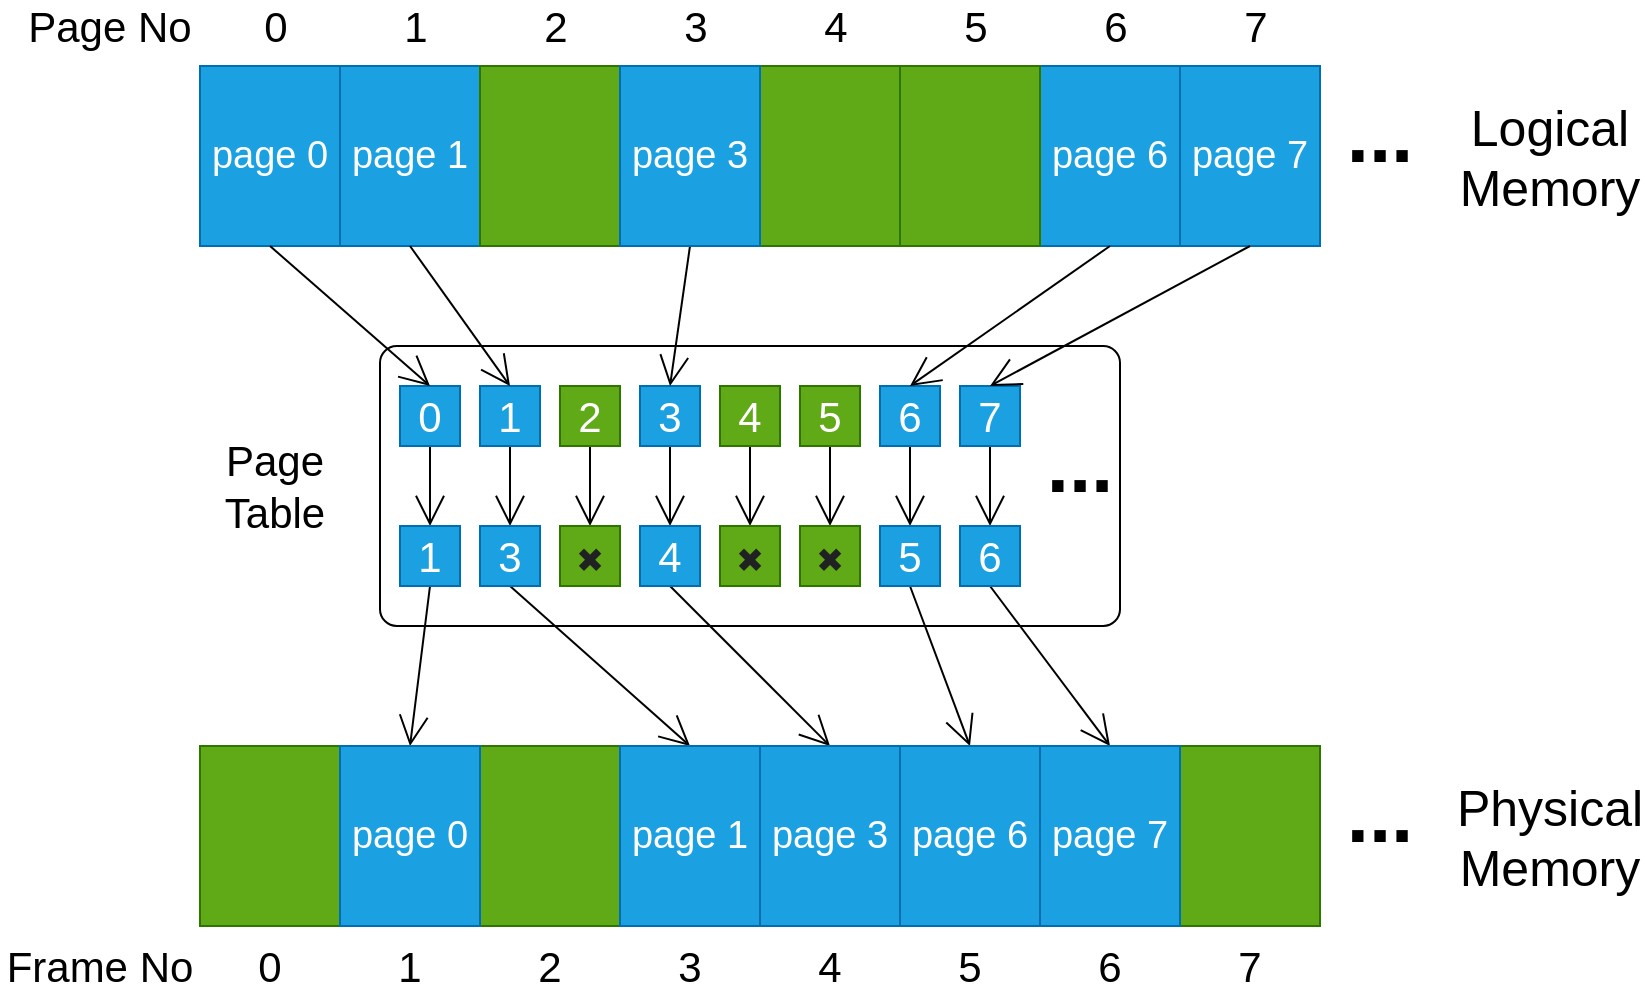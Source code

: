 <mxfile>
    <diagram id="OZfddSQQYIpjXSE16Tfl" name="Page-1">
        <mxGraphModel dx="1017" dy="1225" grid="1" gridSize="10" guides="1" tooltips="1" connect="1" arrows="1" fold="1" page="1" pageScale="1" pageWidth="850" pageHeight="1100" math="0" shadow="0">
            <root>
                <mxCell id="0"/>
                <mxCell id="1" parent="0"/>
                <mxCell id="9" value="page 0" style="rounded=0;whiteSpace=wrap;html=1;fontSize=19;fillColor=#1ba1e2;strokeColor=#006EAF;fontColor=#ffffff;" vertex="1" parent="1">
                    <mxGeometry x="110" y="40" width="70" height="90" as="geometry"/>
                </mxCell>
                <mxCell id="10" value="page 1" style="rounded=0;whiteSpace=wrap;html=1;fontSize=19;fillColor=#1ba1e2;strokeColor=#006EAF;fontColor=#ffffff;" vertex="1" parent="1">
                    <mxGeometry x="180" y="40" width="70" height="90" as="geometry"/>
                </mxCell>
                <mxCell id="15" value="page 6" style="rounded=0;whiteSpace=wrap;html=1;fontSize=19;fillColor=#1ba1e2;strokeColor=#006EAF;fontColor=#ffffff;" vertex="1" parent="1">
                    <mxGeometry x="530" y="40" width="70" height="90" as="geometry"/>
                </mxCell>
                <mxCell id="16" value="page 7" style="rounded=0;whiteSpace=wrap;html=1;fontSize=19;fillColor=#1ba1e2;strokeColor=#006EAF;fontColor=#ffffff;" vertex="1" parent="1">
                    <mxGeometry x="600" y="40" width="70" height="90" as="geometry"/>
                </mxCell>
                <mxCell id="17" value="..." style="text;html=1;strokeColor=none;fillColor=none;align=center;verticalAlign=bottom;whiteSpace=wrap;rounded=0;fontSize=40;fontStyle=1" vertex="1" parent="1">
                    <mxGeometry x="670" y="70" width="60" height="30" as="geometry"/>
                </mxCell>
                <mxCell id="19" value="" style="rounded=1;whiteSpace=wrap;html=1;fontSize=40;verticalAlign=bottom;arcSize=6;" vertex="1" parent="1">
                    <mxGeometry x="200" y="180" width="370" height="140" as="geometry"/>
                </mxCell>
                <mxCell id="22" style="edgeStyle=none;html=1;exitX=0.5;exitY=1;exitDx=0;exitDy=0;entryX=0.5;entryY=0;entryDx=0;entryDy=0;fontSize=30;endArrow=open;endFill=0;endSize=13;" edge="1" parent="1" source="20" target="21">
                    <mxGeometry relative="1" as="geometry"/>
                </mxCell>
                <mxCell id="20" value="0" style="rounded=0;whiteSpace=wrap;html=1;fontSize=21;verticalAlign=bottom;fillColor=#1ba1e2;strokeColor=#006EAF;fontColor=#ffffff;" vertex="1" parent="1">
                    <mxGeometry x="210" y="200" width="30" height="30" as="geometry"/>
                </mxCell>
                <mxCell id="90" style="edgeStyle=none;html=1;exitX=0.5;exitY=1;exitDx=0;exitDy=0;entryX=0.5;entryY=0;entryDx=0;entryDy=0;fontSize=21;endArrow=open;endFill=0;endSize=13;" edge="1" parent="1" source="21" target="91">
                    <mxGeometry relative="1" as="geometry">
                        <mxPoint x="215" y="380" as="targetPoint"/>
                    </mxGeometry>
                </mxCell>
                <mxCell id="21" value="1" style="rounded=0;whiteSpace=wrap;html=1;fontSize=21;verticalAlign=bottom;fillColor=#1ba1e2;strokeColor=#006EAF;fontColor=#ffffff;" vertex="1" parent="1">
                    <mxGeometry x="210" y="270" width="30" height="30" as="geometry"/>
                </mxCell>
                <mxCell id="23" style="edgeStyle=none;html=1;exitX=0.5;exitY=1;exitDx=0;exitDy=0;entryX=0.5;entryY=0;entryDx=0;entryDy=0;fontSize=30;endArrow=open;endFill=0;endSize=13;" edge="1" parent="1" source="24" target="25">
                    <mxGeometry relative="1" as="geometry"/>
                </mxCell>
                <mxCell id="24" value="1" style="rounded=0;whiteSpace=wrap;html=1;fontSize=21;verticalAlign=bottom;fillColor=#1ba1e2;strokeColor=#006EAF;fontColor=#ffffff;" vertex="1" parent="1">
                    <mxGeometry x="250" y="200" width="30" height="30" as="geometry"/>
                </mxCell>
                <mxCell id="102" style="html=1;exitX=0.5;exitY=1;exitDx=0;exitDy=0;entryX=0.5;entryY=0;entryDx=0;entryDy=0;fontSize=21;endArrow=open;endFill=0;endSize=13;" edge="1" parent="1" source="25" target="97">
                    <mxGeometry relative="1" as="geometry"/>
                </mxCell>
                <mxCell id="25" value="3" style="rounded=0;whiteSpace=wrap;html=1;fontSize=21;verticalAlign=bottom;fillColor=#1ba1e2;strokeColor=#006EAF;fontColor=#ffffff;" vertex="1" parent="1">
                    <mxGeometry x="250" y="270" width="30" height="30" as="geometry"/>
                </mxCell>
                <mxCell id="26" style="edgeStyle=none;html=1;exitX=0.5;exitY=1;exitDx=0;exitDy=0;entryX=0.5;entryY=0;entryDx=0;entryDy=0;fontSize=30;endArrow=open;endFill=0;endSize=13;" edge="1" parent="1" source="27" target="28">
                    <mxGeometry relative="1" as="geometry"/>
                </mxCell>
                <mxCell id="27" value="2" style="rounded=0;whiteSpace=wrap;html=1;fontSize=21;verticalAlign=bottom;fillColor=#60a917;strokeColor=#2D7600;fontColor=#ffffff;" vertex="1" parent="1">
                    <mxGeometry x="290" y="200" width="30" height="30" as="geometry"/>
                </mxCell>
                <mxCell id="28" value="&lt;span style=&quot;color: rgb(32, 33, 34); font-family: sans-serif; font-size: 16.8px;&quot;&gt;✖&lt;/span&gt;" style="rounded=0;whiteSpace=wrap;html=1;fontSize=21;verticalAlign=bottom;fillColor=#60a917;strokeColor=#2D7600;fontColor=#ffffff;" vertex="1" parent="1">
                    <mxGeometry x="290" y="270" width="30" height="30" as="geometry"/>
                </mxCell>
                <mxCell id="29" style="edgeStyle=none;html=1;exitX=0.5;exitY=1;exitDx=0;exitDy=0;entryX=0.5;entryY=0;entryDx=0;entryDy=0;fontSize=30;endArrow=open;endFill=0;endSize=13;" edge="1" parent="1" source="30" target="31">
                    <mxGeometry relative="1" as="geometry"/>
                </mxCell>
                <mxCell id="30" value="3" style="rounded=0;whiteSpace=wrap;html=1;fontSize=21;verticalAlign=bottom;fillColor=#1ba1e2;strokeColor=#006EAF;fontColor=#ffffff;" vertex="1" parent="1">
                    <mxGeometry x="330" y="200" width="30" height="30" as="geometry"/>
                </mxCell>
                <mxCell id="123" style="edgeStyle=none;html=1;exitX=0.5;exitY=1;exitDx=0;exitDy=0;entryX=0.5;entryY=0;entryDx=0;entryDy=0;fontSize=21;endArrow=open;endFill=0;endSize=13;" edge="1" parent="1" source="31" target="95">
                    <mxGeometry relative="1" as="geometry"/>
                </mxCell>
                <mxCell id="31" value="4" style="rounded=0;whiteSpace=wrap;html=1;fontSize=21;verticalAlign=bottom;fillColor=#1ba1e2;strokeColor=#006EAF;fontColor=#ffffff;" vertex="1" parent="1">
                    <mxGeometry x="330" y="270" width="30" height="30" as="geometry"/>
                </mxCell>
                <mxCell id="35" style="edgeStyle=none;html=1;exitX=0.5;exitY=1;exitDx=0;exitDy=0;entryX=0.5;entryY=0;entryDx=0;entryDy=0;fontSize=30;endArrow=open;endFill=0;endSize=13;" edge="1" parent="1" source="36">
                    <mxGeometry relative="1" as="geometry">
                        <mxPoint x="385" y="270" as="targetPoint"/>
                    </mxGeometry>
                </mxCell>
                <mxCell id="36" value="4" style="rounded=0;whiteSpace=wrap;html=1;fontSize=21;verticalAlign=bottom;fillColor=#60a917;strokeColor=#2D7600;fontColor=#ffffff;" vertex="1" parent="1">
                    <mxGeometry x="370" y="200" width="30" height="30" as="geometry"/>
                </mxCell>
                <mxCell id="38" style="edgeStyle=none;html=1;exitX=0.5;exitY=1;exitDx=0;exitDy=0;entryX=0.5;entryY=0;entryDx=0;entryDy=0;fontSize=30;endArrow=open;endFill=0;endSize=13;" edge="1" parent="1" source="39">
                    <mxGeometry relative="1" as="geometry">
                        <mxPoint x="425" y="270" as="targetPoint"/>
                    </mxGeometry>
                </mxCell>
                <mxCell id="39" value="5" style="rounded=0;whiteSpace=wrap;html=1;fontSize=21;verticalAlign=bottom;fillColor=#60a917;strokeColor=#2D7600;fontColor=#ffffff;" vertex="1" parent="1">
                    <mxGeometry x="410" y="200" width="30" height="30" as="geometry"/>
                </mxCell>
                <mxCell id="41" style="edgeStyle=none;html=1;exitX=0.5;exitY=1;exitDx=0;exitDy=0;entryX=0.5;entryY=0;entryDx=0;entryDy=0;fontSize=30;endArrow=open;endFill=0;endSize=13;" edge="1" parent="1" source="42" target="43">
                    <mxGeometry relative="1" as="geometry"/>
                </mxCell>
                <mxCell id="42" value="6" style="rounded=0;whiteSpace=wrap;html=1;fontSize=21;verticalAlign=bottom;fillColor=#1ba1e2;strokeColor=#006EAF;fontColor=#ffffff;" vertex="1" parent="1">
                    <mxGeometry x="450" y="200" width="30" height="30" as="geometry"/>
                </mxCell>
                <mxCell id="116" style="edgeStyle=none;html=1;exitX=0.5;exitY=1;exitDx=0;exitDy=0;entryX=0.5;entryY=0;entryDx=0;entryDy=0;fontSize=21;endArrow=open;endFill=0;endSize=13;" edge="1" parent="1" source="43" target="115">
                    <mxGeometry relative="1" as="geometry"/>
                </mxCell>
                <mxCell id="43" value="5" style="rounded=0;whiteSpace=wrap;html=1;fontSize=21;verticalAlign=bottom;fillColor=#1ba1e2;strokeColor=#006EAF;fontColor=#ffffff;" vertex="1" parent="1">
                    <mxGeometry x="450" y="270" width="30" height="30" as="geometry"/>
                </mxCell>
                <mxCell id="44" style="edgeStyle=none;html=1;exitX=0.5;exitY=1;exitDx=0;exitDy=0;entryX=0.5;entryY=0;entryDx=0;entryDy=0;fontSize=30;endArrow=open;endFill=0;endSize=13;" edge="1" parent="1" source="45" target="46">
                    <mxGeometry relative="1" as="geometry"/>
                </mxCell>
                <mxCell id="45" value="7" style="rounded=0;whiteSpace=wrap;html=1;fontSize=21;verticalAlign=bottom;fillColor=#1ba1e2;strokeColor=#006EAF;fontColor=#ffffff;" vertex="1" parent="1">
                    <mxGeometry x="490" y="200" width="30" height="30" as="geometry"/>
                </mxCell>
                <mxCell id="100" style="edgeStyle=none;html=1;exitX=0.5;exitY=1;exitDx=0;exitDy=0;entryX=0.5;entryY=0;entryDx=0;entryDy=0;fontSize=21;endArrow=open;endFill=0;endSize=13;" edge="1" parent="1" source="46" target="101">
                    <mxGeometry relative="1" as="geometry">
                        <mxPoint x="565" y="380" as="targetPoint"/>
                    </mxGeometry>
                </mxCell>
                <mxCell id="46" value="6" style="rounded=0;whiteSpace=wrap;html=1;fontSize=21;verticalAlign=bottom;fillColor=#1ba1e2;strokeColor=#006EAF;fontColor=#ffffff;" vertex="1" parent="1">
                    <mxGeometry x="490" y="270" width="30" height="30" as="geometry"/>
                </mxCell>
                <mxCell id="47" value="..." style="text;html=1;strokeColor=none;fillColor=none;align=center;verticalAlign=bottom;whiteSpace=wrap;rounded=0;fontSize=40;fontStyle=1" vertex="1" parent="1">
                    <mxGeometry x="520" y="235" width="60" height="30" as="geometry"/>
                </mxCell>
                <mxCell id="57" value="" style="rounded=0;whiteSpace=wrap;html=1;fontSize=19;fillColor=#60a917;strokeColor=#2D7600;fontColor=#ffffff;" vertex="1" parent="1">
                    <mxGeometry x="110" y="380" width="70" height="90" as="geometry"/>
                </mxCell>
                <mxCell id="65" value="..." style="text;html=1;strokeColor=none;fillColor=none;align=center;verticalAlign=bottom;whiteSpace=wrap;rounded=0;fontSize=40;fontStyle=1" vertex="1" parent="1">
                    <mxGeometry x="670" y="410" width="60" height="30" as="geometry"/>
                </mxCell>
                <mxCell id="73" value="0" style="text;html=1;strokeColor=none;fillColor=none;align=center;verticalAlign=middle;whiteSpace=wrap;rounded=0;fontSize=21;" vertex="1" parent="1">
                    <mxGeometry x="125" y="480" width="40" height="20" as="geometry"/>
                </mxCell>
                <mxCell id="76" value="1" style="text;html=1;strokeColor=none;fillColor=none;align=center;verticalAlign=middle;whiteSpace=wrap;rounded=0;fontSize=21;" vertex="1" parent="1">
                    <mxGeometry x="195" y="480" width="40" height="20" as="geometry"/>
                </mxCell>
                <mxCell id="77" value="" style="rounded=0;whiteSpace=wrap;html=1;fontSize=19;fillColor=#60a917;strokeColor=#2D7600;fontColor=#ffffff;" vertex="1" parent="1">
                    <mxGeometry x="250" y="380" width="70" height="90" as="geometry"/>
                </mxCell>
                <mxCell id="78" value="2" style="text;html=1;strokeColor=none;fillColor=none;align=center;verticalAlign=middle;whiteSpace=wrap;rounded=0;fontSize=21;" vertex="1" parent="1">
                    <mxGeometry x="265" y="480" width="40" height="20" as="geometry"/>
                </mxCell>
                <mxCell id="80" value="3" style="text;html=1;strokeColor=none;fillColor=none;align=center;verticalAlign=middle;whiteSpace=wrap;rounded=0;fontSize=21;" vertex="1" parent="1">
                    <mxGeometry x="335" y="480" width="40" height="20" as="geometry"/>
                </mxCell>
                <mxCell id="82" value="4" style="text;html=1;strokeColor=none;fillColor=none;align=center;verticalAlign=middle;whiteSpace=wrap;rounded=0;fontSize=21;" vertex="1" parent="1">
                    <mxGeometry x="405" y="480" width="40" height="20" as="geometry"/>
                </mxCell>
                <mxCell id="84" value="5" style="text;html=1;strokeColor=none;fillColor=none;align=center;verticalAlign=middle;whiteSpace=wrap;rounded=0;fontSize=21;" vertex="1" parent="1">
                    <mxGeometry x="475" y="480" width="40" height="20" as="geometry"/>
                </mxCell>
                <mxCell id="86" value="6" style="text;html=1;strokeColor=none;fillColor=none;align=center;verticalAlign=middle;whiteSpace=wrap;rounded=0;fontSize=21;" vertex="1" parent="1">
                    <mxGeometry x="545" y="480" width="40" height="20" as="geometry"/>
                </mxCell>
                <mxCell id="87" value="" style="rounded=0;whiteSpace=wrap;html=1;fontSize=19;fillColor=#60a917;strokeColor=#2D7600;fontColor=#ffffff;" vertex="1" parent="1">
                    <mxGeometry x="600" y="380" width="70" height="90" as="geometry"/>
                </mxCell>
                <mxCell id="88" value="7" style="text;html=1;strokeColor=none;fillColor=none;align=center;verticalAlign=middle;whiteSpace=wrap;rounded=0;fontSize=21;" vertex="1" parent="1">
                    <mxGeometry x="615" y="480" width="40" height="20" as="geometry"/>
                </mxCell>
                <mxCell id="89" style="edgeStyle=none;html=1;exitX=0.5;exitY=1;exitDx=0;exitDy=0;entryX=0.5;entryY=0;entryDx=0;entryDy=0;fontSize=21;endArrow=open;endFill=0;endSize=13;" edge="1" parent="1" source="9" target="20">
                    <mxGeometry relative="1" as="geometry"/>
                </mxCell>
                <mxCell id="91" value="page 0" style="rounded=0;whiteSpace=wrap;html=1;fontSize=19;fillColor=#1ba1e2;strokeColor=#006EAF;fontColor=#ffffff;" vertex="1" parent="1">
                    <mxGeometry x="180" y="380" width="70" height="90" as="geometry"/>
                </mxCell>
                <mxCell id="95" value="page 3" style="rounded=0;whiteSpace=wrap;html=1;fontSize=19;fillColor=#1ba1e2;strokeColor=#006EAF;fontColor=#ffffff;" vertex="1" parent="1">
                    <mxGeometry x="390" y="380" width="70" height="90" as="geometry"/>
                </mxCell>
                <mxCell id="97" value="page 1" style="rounded=0;whiteSpace=wrap;html=1;fontSize=19;fillColor=#1ba1e2;strokeColor=#006EAF;fontColor=#ffffff;" vertex="1" parent="1">
                    <mxGeometry x="320" y="380" width="70" height="90" as="geometry"/>
                </mxCell>
                <mxCell id="101" value="page 7" style="rounded=0;whiteSpace=wrap;html=1;fontSize=19;fillColor=#1ba1e2;strokeColor=#006EAF;fontColor=#ffffff;" vertex="1" parent="1">
                    <mxGeometry x="530" y="380" width="70" height="90" as="geometry"/>
                </mxCell>
                <mxCell id="93" style="edgeStyle=none;html=1;exitX=0.5;exitY=1;exitDx=0;exitDy=0;entryX=0.5;entryY=0;entryDx=0;entryDy=0;fontSize=21;endArrow=open;endFill=0;endSize=13;" edge="1" parent="1" source="10" target="24">
                    <mxGeometry relative="1" as="geometry"/>
                </mxCell>
                <mxCell id="99" style="html=1;exitX=0.5;exitY=1;exitDx=0;exitDy=0;entryX=0.5;entryY=0;entryDx=0;entryDy=0;fontSize=21;endArrow=open;endFill=0;endSize=13;" edge="1" parent="1" source="16" target="45">
                    <mxGeometry relative="1" as="geometry"/>
                </mxCell>
                <mxCell id="104" value="Frame No" style="text;html=1;strokeColor=none;fillColor=none;align=center;verticalAlign=middle;whiteSpace=wrap;rounded=0;fontSize=21;" vertex="1" parent="1">
                    <mxGeometry x="10" y="480" width="100" height="20" as="geometry"/>
                </mxCell>
                <mxCell id="105" value="0" style="text;html=1;strokeColor=none;fillColor=none;align=center;verticalAlign=middle;whiteSpace=wrap;rounded=0;fontSize=21;" vertex="1" parent="1">
                    <mxGeometry x="127.5" y="10" width="40" height="20" as="geometry"/>
                </mxCell>
                <mxCell id="106" value="1" style="text;html=1;strokeColor=none;fillColor=none;align=center;verticalAlign=middle;whiteSpace=wrap;rounded=0;fontSize=21;" vertex="1" parent="1">
                    <mxGeometry x="197.5" y="10" width="40" height="20" as="geometry"/>
                </mxCell>
                <mxCell id="107" value="2" style="text;html=1;strokeColor=none;fillColor=none;align=center;verticalAlign=middle;whiteSpace=wrap;rounded=0;fontSize=21;" vertex="1" parent="1">
                    <mxGeometry x="267.5" y="10" width="40" height="20" as="geometry"/>
                </mxCell>
                <mxCell id="108" value="3" style="text;html=1;strokeColor=none;fillColor=none;align=center;verticalAlign=middle;whiteSpace=wrap;rounded=0;fontSize=21;" vertex="1" parent="1">
                    <mxGeometry x="337.5" y="10" width="40" height="20" as="geometry"/>
                </mxCell>
                <mxCell id="109" value="4" style="text;html=1;strokeColor=none;fillColor=none;align=center;verticalAlign=middle;whiteSpace=wrap;rounded=0;fontSize=21;" vertex="1" parent="1">
                    <mxGeometry x="407.5" y="10" width="40" height="20" as="geometry"/>
                </mxCell>
                <mxCell id="110" value="5" style="text;html=1;strokeColor=none;fillColor=none;align=center;verticalAlign=middle;whiteSpace=wrap;rounded=0;fontSize=21;" vertex="1" parent="1">
                    <mxGeometry x="477.5" y="10" width="40" height="20" as="geometry"/>
                </mxCell>
                <mxCell id="111" value="6" style="text;html=1;strokeColor=none;fillColor=none;align=center;verticalAlign=middle;whiteSpace=wrap;rounded=0;fontSize=21;" vertex="1" parent="1">
                    <mxGeometry x="547.5" y="10" width="40" height="20" as="geometry"/>
                </mxCell>
                <mxCell id="112" value="7" style="text;html=1;strokeColor=none;fillColor=none;align=center;verticalAlign=middle;whiteSpace=wrap;rounded=0;fontSize=21;" vertex="1" parent="1">
                    <mxGeometry x="617.5" y="10" width="40" height="20" as="geometry"/>
                </mxCell>
                <mxCell id="113" value="Page No" style="text;html=1;strokeColor=none;fillColor=none;align=center;verticalAlign=middle;whiteSpace=wrap;rounded=0;fontSize=21;" vertex="1" parent="1">
                    <mxGeometry x="20" y="10" width="90" height="20" as="geometry"/>
                </mxCell>
                <mxCell id="115" value="page 6" style="rounded=0;whiteSpace=wrap;html=1;fontSize=19;fillColor=#1ba1e2;strokeColor=#006EAF;fontColor=#ffffff;" vertex="1" parent="1">
                    <mxGeometry x="460" y="380" width="70" height="90" as="geometry"/>
                </mxCell>
                <mxCell id="117" style="edgeStyle=none;html=1;exitX=0.5;exitY=1;exitDx=0;exitDy=0;entryX=0.5;entryY=0;entryDx=0;entryDy=0;fontSize=21;endArrow=open;endFill=0;endSize=13;" edge="1" parent="1" source="15" target="42">
                    <mxGeometry relative="1" as="geometry"/>
                </mxCell>
                <mxCell id="118" value="" style="rounded=0;whiteSpace=wrap;html=1;fontSize=19;fillColor=#60a917;strokeColor=#2D7600;fontColor=#ffffff;" vertex="1" parent="1">
                    <mxGeometry x="250" y="40" width="70" height="90" as="geometry"/>
                </mxCell>
                <mxCell id="119" value="" style="rounded=0;whiteSpace=wrap;html=1;fontSize=19;fillColor=#60a917;strokeColor=#2D7600;fontColor=#ffffff;" vertex="1" parent="1">
                    <mxGeometry x="390" y="40" width="70" height="90" as="geometry"/>
                </mxCell>
                <mxCell id="120" value="" style="rounded=0;whiteSpace=wrap;html=1;fontSize=19;fillColor=#60a917;strokeColor=#2D7600;fontColor=#ffffff;" vertex="1" parent="1">
                    <mxGeometry x="460" y="40" width="70" height="90" as="geometry"/>
                </mxCell>
                <mxCell id="122" style="edgeStyle=none;html=1;exitX=0.5;exitY=1;exitDx=0;exitDy=0;entryX=0.5;entryY=0;entryDx=0;entryDy=0;fontSize=21;endArrow=open;endFill=0;endSize=13;" edge="1" parent="1" source="121" target="30">
                    <mxGeometry relative="1" as="geometry"/>
                </mxCell>
                <mxCell id="121" value="page 3" style="rounded=0;whiteSpace=wrap;html=1;fontSize=19;fillColor=#1ba1e2;strokeColor=#006EAF;fontColor=#ffffff;" vertex="1" parent="1">
                    <mxGeometry x="320" y="40" width="70" height="90" as="geometry"/>
                </mxCell>
                <mxCell id="126" value="Page Table" style="text;html=1;strokeColor=none;fillColor=none;align=center;verticalAlign=middle;whiteSpace=wrap;rounded=0;fontSize=21;" vertex="1" parent="1">
                    <mxGeometry x="111.25" y="225" width="72.5" height="50" as="geometry"/>
                </mxCell>
                <mxCell id="127" value="Logical Memory" style="text;html=1;strokeColor=none;fillColor=none;align=center;verticalAlign=middle;whiteSpace=wrap;rounded=0;fontSize=25;" vertex="1" parent="1">
                    <mxGeometry x="740" y="50" width="90" height="70" as="geometry"/>
                </mxCell>
                <mxCell id="128" value="Physical Memory" style="text;html=1;strokeColor=none;fillColor=none;align=center;verticalAlign=middle;whiteSpace=wrap;rounded=0;fontSize=25;" vertex="1" parent="1">
                    <mxGeometry x="740" y="390" width="90" height="70" as="geometry"/>
                </mxCell>
                <mxCell id="129" value="&lt;span style=&quot;color: rgb(32, 33, 34); font-family: sans-serif; font-size: 16.8px;&quot;&gt;✖&lt;/span&gt;" style="rounded=0;whiteSpace=wrap;html=1;fontSize=21;verticalAlign=bottom;fillColor=#60a917;strokeColor=#2D7600;fontColor=#ffffff;" vertex="1" parent="1">
                    <mxGeometry x="370" y="270" width="30" height="30" as="geometry"/>
                </mxCell>
                <mxCell id="130" value="&lt;span style=&quot;color: rgb(32, 33, 34); font-family: sans-serif; font-size: 16.8px;&quot;&gt;✖&lt;/span&gt;" style="rounded=0;whiteSpace=wrap;html=1;fontSize=21;verticalAlign=bottom;fillColor=#60a917;strokeColor=#2D7600;fontColor=#ffffff;" vertex="1" parent="1">
                    <mxGeometry x="410" y="270" width="30" height="30" as="geometry"/>
                </mxCell>
            </root>
        </mxGraphModel>
    </diagram>
</mxfile>